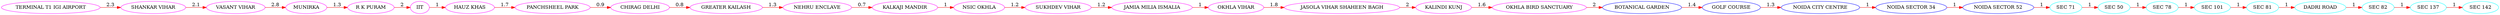 digraph DijkstraPath {
rankdir=LR;
graph [bgcolor=white];
  235 [label="SEC 142" color="AQUA"];
  234 [label="SEC 137" color="AQUA"];
  233 [label="SEC 82" color="AQUA"];
  232 [label="DADRI ROAD" color="AQUA"];
  231 [label="SEC 81" color="AQUA"];
  230 [label="SEC 101" color="AQUA"];
  229 [label="SEC 78" color="AQUA"];
  228 [label="SEC 50" color="AQUA"];
  227 [label="SEC 71" color="AQUA"];
  45 [label="NOIDA SECTOR 52" color="BLUE"];
  46 [label="NOIDA SECTOR 34" color="BLUE"];
  47 [label="NOIDA CITY CENTRE" color="BLUE"];
  48 [label="GOLF COURSE" color="BLUE"];
  49 [label="BOTANICAL GARDEN" color="BLUE"];
  57 [label="OKHLA BIRD SANCTUARY" color="MAGENTA"];
  58 [label="KALINDI KUNJ" color="MAGENTA"];
  59 [label="JASOLA VIHAR SHAHEEN BAGH" color="MAGENTA"];
  60 [label="OKHLA VIHAR" color="MAGENTA"];
  61 [label="JAMIA MILIA ISMALIA" color="MAGENTA"];
  62 [label="SUKHDEV VIHAR" color="MAGENTA"];
  63 [label="NSIC OKHLA" color="MAGENTA"];
  64 [label="KALKAJI MANDIR" color="MAGENTA"];
  65 [label="NEHRU ENCLAVE" color="MAGENTA"];
  66 [label="GREATER KAILASH" color="MAGENTA"];
  67 [label="CHIRAG DELHI" color="MAGENTA"];
  68 [label="PANCHSHEEL PARK" color="MAGENTA"];
  69 [label="HAUZ KHAS" color="MAGENTA"];
  70 [label="IIT" color="MAGENTA"];
  71 [label="R K PURAM" color="MAGENTA"];
  72 [label="MUNIRKA" color="MAGENTA"];
  73 [label="VASANT VIHAR" color="MAGENTA"];
  74 [label="SHANKAR VIHAR" color="MAGENTA"];
  75 [label="TERMINAL T1 IGI AIRPORT" color="MAGENTA"];
  234 -> 235 [label="1" color="red"];
  233 -> 234 [label="1" color="red"];
  232 -> 233 [label="1" color="red"];
  231 -> 232 [label="1" color="red"];
  230 -> 231 [label="1" color="red"];
  229 -> 230 [label="1" color="red"];
  228 -> 229 [label="1" color="red"];
  227 -> 228 [label="1" color="red"];
  45 -> 227 [label="1" color="red"];
  46 -> 45 [label="1" color="red"];
  47 -> 46 [label="1" color="red"];
  48 -> 47 [label="1.3" color="red"];
  49 -> 48 [label="1.4" color="red"];
  57 -> 49 [label="2" color="red"];
  58 -> 57 [label="1.6" color="red"];
  59 -> 58 [label="2" color="red"];
  60 -> 59 [label="1.8" color="red"];
  61 -> 60 [label="1" color="red"];
  62 -> 61 [label="1.2" color="red"];
  63 -> 62 [label="1.2" color="red"];
  64 -> 63 [label="1" color="red"];
  65 -> 64 [label="0.7" color="red"];
  66 -> 65 [label="1.3" color="red"];
  67 -> 66 [label="0.8" color="red"];
  68 -> 67 [label="0.9" color="red"];
  69 -> 68 [label="1.7" color="red"];
  70 -> 69 [label="1" color="red"];
  71 -> 70 [label="2" color="red"];
  72 -> 71 [label="1.3" color="red"];
  73 -> 72 [label="2.8" color="red"];
  74 -> 73 [label="2.1" color="red"];
  75 -> 74 [label="2.3" color="red"];
}

